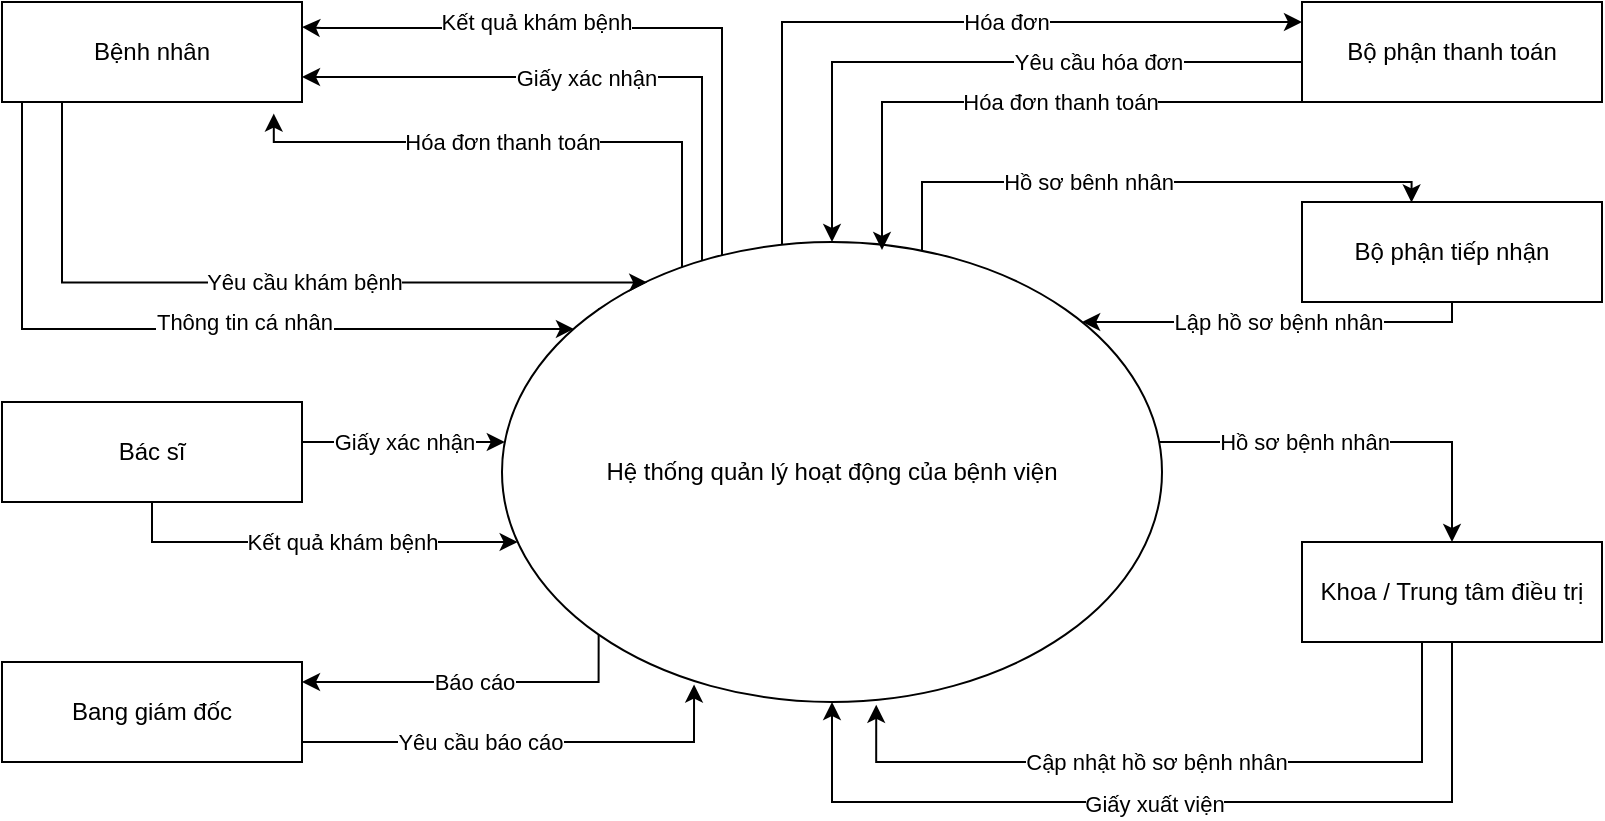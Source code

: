 <mxfile version="13.10.0" type="github">
  <diagram id="k-7xNU-espPo4Ksh-QaM" name="Page-1">
    <mxGraphModel dx="1019" dy="519" grid="1" gridSize="10" guides="1" tooltips="1" connect="1" arrows="1" fold="1" page="1" pageScale="1" pageWidth="850" pageHeight="1100" math="0" shadow="0">
      <root>
        <mxCell id="0" />
        <mxCell id="1" parent="0" />
        <mxCell id="sFPE856OXv_a4uUiH00u-5" style="edgeStyle=orthogonalEdgeStyle;rounded=0;orthogonalLoop=1;jettySize=auto;html=1;exitX=0;exitY=0;exitDx=0;exitDy=0;entryX=1;entryY=0.25;entryDx=0;entryDy=0;" parent="1" source="sFPE856OXv_a4uUiH00u-1" target="sFPE856OXv_a4uUiH00u-2" edge="1">
          <mxGeometry relative="1" as="geometry">
            <Array as="points">
              <mxPoint x="380" y="194" />
              <mxPoint x="380" y="53" />
              <mxPoint x="180" y="53" />
            </Array>
            <mxPoint x="180" y="30" as="targetPoint" />
          </mxGeometry>
        </mxCell>
        <mxCell id="sFPE856OXv_a4uUiH00u-6" value="Kết quả khám bệnh" style="edgeLabel;html=1;align=center;verticalAlign=middle;resizable=0;points=[];" parent="sFPE856OXv_a4uUiH00u-5" vertex="1" connectable="0">
          <mxGeometry x="0.17" y="1" relative="1" as="geometry">
            <mxPoint x="-54.37" y="-4" as="offset" />
          </mxGeometry>
        </mxCell>
        <mxCell id="sFPE856OXv_a4uUiH00u-19" style="edgeStyle=orthogonalEdgeStyle;rounded=0;orthogonalLoop=1;jettySize=auto;html=1;" parent="1" source="sFPE856OXv_a4uUiH00u-1" target="sFPE856OXv_a4uUiH00u-16" edge="1">
          <mxGeometry relative="1" as="geometry">
            <Array as="points">
              <mxPoint x="410" y="50" />
            </Array>
          </mxGeometry>
        </mxCell>
        <mxCell id="sFPE856OXv_a4uUiH00u-20" value="Hóa đơn" style="edgeLabel;html=1;align=center;verticalAlign=middle;resizable=0;points=[];" parent="sFPE856OXv_a4uUiH00u-19" vertex="1" connectable="0">
          <mxGeometry x="0.204" relative="1" as="geometry">
            <mxPoint as="offset" />
          </mxGeometry>
        </mxCell>
        <mxCell id="sFPE856OXv_a4uUiH00u-28" style="edgeStyle=orthogonalEdgeStyle;rounded=0;orthogonalLoop=1;jettySize=auto;html=1;" parent="1" source="sFPE856OXv_a4uUiH00u-1" target="sFPE856OXv_a4uUiH00u-23" edge="1">
          <mxGeometry relative="1" as="geometry">
            <Array as="points">
              <mxPoint x="745" y="260" />
            </Array>
          </mxGeometry>
        </mxCell>
        <mxCell id="sFPE856OXv_a4uUiH00u-29" value="Hồ sơ bệnh nhân" style="edgeLabel;html=1;align=center;verticalAlign=middle;resizable=0;points=[];" parent="sFPE856OXv_a4uUiH00u-28" vertex="1" connectable="0">
          <mxGeometry x="0.062" y="-1" relative="1" as="geometry">
            <mxPoint x="-32.59" y="-1.0" as="offset" />
          </mxGeometry>
        </mxCell>
        <mxCell id="dA-d5hdOSbnPZ9TldgSD-1" value="Hóa đơn thanh toán" style="edgeStyle=orthogonalEdgeStyle;rounded=0;orthogonalLoop=1;jettySize=auto;html=1;exitX=0;exitY=0;exitDx=0;exitDy=0;entryX=0.906;entryY=1.116;entryDx=0;entryDy=0;entryPerimeter=0;" edge="1" parent="1" source="sFPE856OXv_a4uUiH00u-1" target="sFPE856OXv_a4uUiH00u-2">
          <mxGeometry x="0.253" relative="1" as="geometry">
            <Array as="points">
              <mxPoint x="360" y="194" />
              <mxPoint x="360" y="110" />
              <mxPoint x="156" y="110" />
            </Array>
            <mxPoint as="offset" />
          </mxGeometry>
        </mxCell>
        <mxCell id="dA-d5hdOSbnPZ9TldgSD-4" value="Báo cáo" style="edgeStyle=orthogonalEdgeStyle;rounded=0;orthogonalLoop=1;jettySize=auto;html=1;exitX=0;exitY=1;exitDx=0;exitDy=0;" edge="1" parent="1" source="sFPE856OXv_a4uUiH00u-1">
          <mxGeometry relative="1" as="geometry">
            <mxPoint x="170" y="380" as="targetPoint" />
            <Array as="points">
              <mxPoint x="318" y="380" />
              <mxPoint x="170" y="380" />
            </Array>
          </mxGeometry>
        </mxCell>
        <mxCell id="dA-d5hdOSbnPZ9TldgSD-5" style="edgeStyle=orthogonalEdgeStyle;rounded=0;orthogonalLoop=1;jettySize=auto;html=1;exitX=0;exitY=0;exitDx=0;exitDy=0;entryX=1;entryY=0.75;entryDx=0;entryDy=0;" edge="1" parent="1" source="sFPE856OXv_a4uUiH00u-1" target="sFPE856OXv_a4uUiH00u-2">
          <mxGeometry relative="1" as="geometry">
            <mxPoint x="210" y="90" as="targetPoint" />
            <Array as="points">
              <mxPoint x="370" y="194" />
              <mxPoint x="370" y="78" />
            </Array>
          </mxGeometry>
        </mxCell>
        <mxCell id="dA-d5hdOSbnPZ9TldgSD-6" value="Giấy xác nhận" style="edgeLabel;html=1;align=center;verticalAlign=middle;resizable=0;points=[];" vertex="1" connectable="0" parent="dA-d5hdOSbnPZ9TldgSD-5">
          <mxGeometry x="0.232" y="2" relative="1" as="geometry">
            <mxPoint y="-2" as="offset" />
          </mxGeometry>
        </mxCell>
        <mxCell id="dA-d5hdOSbnPZ9TldgSD-12" style="edgeStyle=orthogonalEdgeStyle;rounded=0;orthogonalLoop=1;jettySize=auto;html=1;entryX=0.365;entryY=0.005;entryDx=0;entryDy=0;entryPerimeter=0;" edge="1" parent="1" source="sFPE856OXv_a4uUiH00u-1" target="dA-d5hdOSbnPZ9TldgSD-8">
          <mxGeometry relative="1" as="geometry">
            <Array as="points">
              <mxPoint x="480" y="130" />
              <mxPoint x="725" y="130" />
            </Array>
          </mxGeometry>
        </mxCell>
        <mxCell id="dA-d5hdOSbnPZ9TldgSD-13" value="Hồ sơ bênh nhân" style="edgeLabel;html=1;align=center;verticalAlign=middle;resizable=0;points=[];" vertex="1" connectable="0" parent="dA-d5hdOSbnPZ9TldgSD-12">
          <mxGeometry x="-0.319" y="-2" relative="1" as="geometry">
            <mxPoint x="18.32" y="-2.29" as="offset" />
          </mxGeometry>
        </mxCell>
        <mxCell id="sFPE856OXv_a4uUiH00u-1" value="Hệ thống quản lý hoạt động của bệnh viện" style="ellipse;whiteSpace=wrap;html=1;" parent="1" vertex="1">
          <mxGeometry x="270" y="160" width="330" height="230" as="geometry" />
        </mxCell>
        <mxCell id="sFPE856OXv_a4uUiH00u-3" style="edgeStyle=orthogonalEdgeStyle;rounded=0;orthogonalLoop=1;jettySize=auto;html=1;exitX=1;exitY=0.5;exitDx=0;exitDy=0;entryX=0.22;entryY=0.088;entryDx=0;entryDy=0;entryPerimeter=0;" parent="1" source="sFPE856OXv_a4uUiH00u-2" target="sFPE856OXv_a4uUiH00u-1" edge="1">
          <mxGeometry relative="1" as="geometry">
            <Array as="points">
              <mxPoint x="50" y="65" />
              <mxPoint x="50" y="180" />
            </Array>
          </mxGeometry>
        </mxCell>
        <mxCell id="sFPE856OXv_a4uUiH00u-4" value="Yêu cầu khám bệnh" style="edgeLabel;html=1;align=center;verticalAlign=middle;resizable=0;points=[];" parent="sFPE856OXv_a4uUiH00u-3" vertex="1" connectable="0">
          <mxGeometry x="-0.093" relative="1" as="geometry">
            <mxPoint x="116.2" y="-0.2" as="offset" />
          </mxGeometry>
        </mxCell>
        <mxCell id="Uu3cXSWZ-y38XWh_DN3V-1" style="edgeStyle=orthogonalEdgeStyle;rounded=0;orthogonalLoop=1;jettySize=auto;html=1;entryX=0.109;entryY=0.189;entryDx=0;entryDy=0;entryPerimeter=0;" parent="1" source="sFPE856OXv_a4uUiH00u-2" target="sFPE856OXv_a4uUiH00u-1" edge="1">
          <mxGeometry relative="1" as="geometry">
            <Array as="points">
              <mxPoint x="30" y="204" />
            </Array>
          </mxGeometry>
        </mxCell>
        <mxCell id="Uu3cXSWZ-y38XWh_DN3V-2" value="Thông tin cá nhân" style="edgeLabel;html=1;align=center;verticalAlign=middle;resizable=0;points=[];" parent="Uu3cXSWZ-y38XWh_DN3V-1" vertex="1" connectable="0">
          <mxGeometry x="-0.372" y="-3" relative="1" as="geometry">
            <mxPoint x="101.5" y="-6.5" as="offset" />
          </mxGeometry>
        </mxCell>
        <mxCell id="sFPE856OXv_a4uUiH00u-2" value="Bệnh nhân" style="rounded=0;whiteSpace=wrap;html=1;" parent="1" vertex="1">
          <mxGeometry x="20" y="40" width="150" height="50" as="geometry" />
        </mxCell>
        <mxCell id="sFPE856OXv_a4uUiH00u-12" style="edgeStyle=orthogonalEdgeStyle;rounded=0;orthogonalLoop=1;jettySize=auto;html=1;exitX=1;exitY=0.5;exitDx=0;exitDy=0;entryX=0.291;entryY=0.962;entryDx=0;entryDy=0;entryPerimeter=0;" parent="1" source="sFPE856OXv_a4uUiH00u-11" target="sFPE856OXv_a4uUiH00u-1" edge="1">
          <mxGeometry relative="1" as="geometry">
            <Array as="points">
              <mxPoint x="160" y="395" />
              <mxPoint x="160" y="410" />
              <mxPoint x="366" y="410" />
            </Array>
          </mxGeometry>
        </mxCell>
        <mxCell id="sFPE856OXv_a4uUiH00u-13" value="Yêu cầu báo cáo" style="edgeLabel;html=1;align=center;verticalAlign=middle;resizable=0;points=[];" parent="sFPE856OXv_a4uUiH00u-12" vertex="1" connectable="0">
          <mxGeometry x="0.092" y="-2" relative="1" as="geometry">
            <mxPoint x="-18" y="-2" as="offset" />
          </mxGeometry>
        </mxCell>
        <mxCell id="sFPE856OXv_a4uUiH00u-11" value="Bang giám đốc" style="rounded=0;whiteSpace=wrap;html=1;" parent="1" vertex="1">
          <mxGeometry x="20" y="370" width="150" height="50" as="geometry" />
        </mxCell>
        <mxCell id="5ua0dnNYADf5xawv8Tkk-1" style="edgeStyle=orthogonalEdgeStyle;rounded=0;orthogonalLoop=1;jettySize=auto;html=1;exitX=0.75;exitY=1;exitDx=0;exitDy=0;" parent="1" source="sFPE856OXv_a4uUiH00u-16" target="sFPE856OXv_a4uUiH00u-1" edge="1">
          <mxGeometry relative="1" as="geometry">
            <mxPoint x="420" y="130" as="targetPoint" />
            <Array as="points">
              <mxPoint x="783" y="70" />
              <mxPoint x="435" y="70" />
            </Array>
          </mxGeometry>
        </mxCell>
        <mxCell id="5ua0dnNYADf5xawv8Tkk-2" value="Yêu cầu hóa đơn" style="edgeLabel;html=1;align=center;verticalAlign=middle;resizable=0;points=[];" parent="5ua0dnNYADf5xawv8Tkk-1" vertex="1" connectable="0">
          <mxGeometry x="0.113" y="1" relative="1" as="geometry">
            <mxPoint x="19.71" y="-1" as="offset" />
          </mxGeometry>
        </mxCell>
        <mxCell id="dA-d5hdOSbnPZ9TldgSD-2" style="edgeStyle=orthogonalEdgeStyle;rounded=0;orthogonalLoop=1;jettySize=auto;html=1;" edge="1" parent="1" source="sFPE856OXv_a4uUiH00u-16">
          <mxGeometry relative="1" as="geometry">
            <mxPoint x="460" y="164" as="targetPoint" />
            <Array as="points">
              <mxPoint x="460" y="90" />
              <mxPoint x="460" y="164" />
            </Array>
          </mxGeometry>
        </mxCell>
        <mxCell id="dA-d5hdOSbnPZ9TldgSD-3" value="Hóa đơn thanh toán" style="edgeLabel;html=1;align=center;verticalAlign=middle;resizable=0;points=[];" vertex="1" connectable="0" parent="dA-d5hdOSbnPZ9TldgSD-2">
          <mxGeometry x="0.02" y="4" relative="1" as="geometry">
            <mxPoint x="24" y="-4" as="offset" />
          </mxGeometry>
        </mxCell>
        <mxCell id="sFPE856OXv_a4uUiH00u-16" value="Bộ phận thanh toán" style="rounded=0;whiteSpace=wrap;html=1;" parent="1" vertex="1">
          <mxGeometry x="670" y="40" width="150" height="50" as="geometry" />
        </mxCell>
        <mxCell id="sFPE856OXv_a4uUiH00u-24" style="edgeStyle=orthogonalEdgeStyle;rounded=0;orthogonalLoop=1;jettySize=auto;html=1;" parent="1" source="sFPE856OXv_a4uUiH00u-23" target="sFPE856OXv_a4uUiH00u-1" edge="1">
          <mxGeometry relative="1" as="geometry">
            <Array as="points">
              <mxPoint x="745" y="440" />
              <mxPoint x="435" y="440" />
            </Array>
          </mxGeometry>
        </mxCell>
        <mxCell id="sFPE856OXv_a4uUiH00u-25" value="Giấy xuất viện" style="edgeLabel;html=1;align=center;verticalAlign=middle;resizable=0;points=[];" parent="sFPE856OXv_a4uUiH00u-24" vertex="1" connectable="0">
          <mxGeometry x="0.042" y="1" relative="1" as="geometry">
            <mxPoint as="offset" />
          </mxGeometry>
        </mxCell>
        <mxCell id="sFPE856OXv_a4uUiH00u-32" style="edgeStyle=orthogonalEdgeStyle;rounded=0;orthogonalLoop=1;jettySize=auto;html=1;exitX=0.75;exitY=1;exitDx=0;exitDy=0;entryX=0.567;entryY=1.006;entryDx=0;entryDy=0;entryPerimeter=0;" parent="1" source="sFPE856OXv_a4uUiH00u-23" target="sFPE856OXv_a4uUiH00u-1" edge="1">
          <mxGeometry relative="1" as="geometry">
            <mxPoint x="570" y="395" as="targetPoint" />
            <Array as="points">
              <mxPoint x="730" y="360" />
              <mxPoint x="730" y="420" />
              <mxPoint x="457" y="420" />
            </Array>
          </mxGeometry>
        </mxCell>
        <mxCell id="sFPE856OXv_a4uUiH00u-33" value="Cập nhật hồ sơ bệnh nhân" style="edgeLabel;html=1;align=center;verticalAlign=middle;resizable=0;points=[];" parent="sFPE856OXv_a4uUiH00u-32" vertex="1" connectable="0">
          <mxGeometry x="0.098" y="-2" relative="1" as="geometry">
            <mxPoint x="-18.5" y="2" as="offset" />
          </mxGeometry>
        </mxCell>
        <mxCell id="sFPE856OXv_a4uUiH00u-23" value="Khoa / Trung tâm điều trị" style="rounded=0;whiteSpace=wrap;html=1;" parent="1" vertex="1">
          <mxGeometry x="670" y="310" width="150" height="50" as="geometry" />
        </mxCell>
        <mxCell id="Uu3cXSWZ-y38XWh_DN3V-4" value="Giấy xác nhận" style="edgeStyle=orthogonalEdgeStyle;rounded=0;orthogonalLoop=1;jettySize=auto;html=1;" parent="1" source="Uu3cXSWZ-y38XWh_DN3V-3" target="sFPE856OXv_a4uUiH00u-1" edge="1">
          <mxGeometry relative="1" as="geometry">
            <mxPoint x="240" y="240" as="targetPoint" />
            <Array as="points">
              <mxPoint x="250" y="260" />
              <mxPoint x="250" y="260" />
            </Array>
          </mxGeometry>
        </mxCell>
        <mxCell id="Uu3cXSWZ-y38XWh_DN3V-5" value="Kết quả khám bệnh" style="edgeStyle=orthogonalEdgeStyle;rounded=0;orthogonalLoop=1;jettySize=auto;html=1;" parent="1" source="Uu3cXSWZ-y38XWh_DN3V-3" target="sFPE856OXv_a4uUiH00u-1" edge="1">
          <mxGeometry x="0.134" relative="1" as="geometry">
            <Array as="points">
              <mxPoint x="95" y="310" />
            </Array>
            <mxPoint as="offset" />
          </mxGeometry>
        </mxCell>
        <mxCell id="Uu3cXSWZ-y38XWh_DN3V-3" value="Bác sĩ" style="rounded=0;whiteSpace=wrap;html=1;" parent="1" vertex="1">
          <mxGeometry x="20" y="240" width="150" height="50" as="geometry" />
        </mxCell>
        <mxCell id="dA-d5hdOSbnPZ9TldgSD-11" value="Lập hồ sơ bệnh nhân" style="edgeStyle=orthogonalEdgeStyle;rounded=0;orthogonalLoop=1;jettySize=auto;html=1;" edge="1" parent="1" source="dA-d5hdOSbnPZ9TldgSD-8" target="sFPE856OXv_a4uUiH00u-1">
          <mxGeometry relative="1" as="geometry">
            <Array as="points">
              <mxPoint x="745" y="200" />
            </Array>
          </mxGeometry>
        </mxCell>
        <mxCell id="dA-d5hdOSbnPZ9TldgSD-8" value="Bộ phận tiếp nhận" style="rounded=0;whiteSpace=wrap;html=1;" vertex="1" parent="1">
          <mxGeometry x="670" y="140" width="150" height="50" as="geometry" />
        </mxCell>
      </root>
    </mxGraphModel>
  </diagram>
</mxfile>
